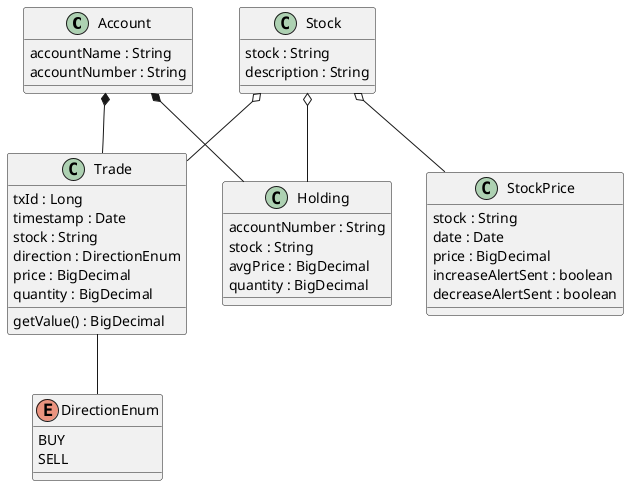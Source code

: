@startuml
'https://plantuml.com/class-diagram

Account *-- Holding
Account *-- Trade

Stock o-- Holding
Stock o-- StockPrice
Stock o-- Trade

Trade -- DirectionEnum

class Account {
  accountName : String
  accountNumber : String
}

class Stock {
  stock : String
  description : String
}

class StockPrice {
  stock : String
  date : Date
  price : BigDecimal
  increaseAlertSent : boolean
  decreaseAlertSent : boolean
}

class Holding {
  accountNumber : String
  stock : String
  avgPrice : BigDecimal
  quantity : BigDecimal
}

class Trade {
  txId : Long
  timestamp : Date
  stock : String
  direction : DirectionEnum
  price : BigDecimal
  quantity : BigDecimal
  getValue() : BigDecimal
}

enum DirectionEnum {
  BUY
  SELL
}

@enduml